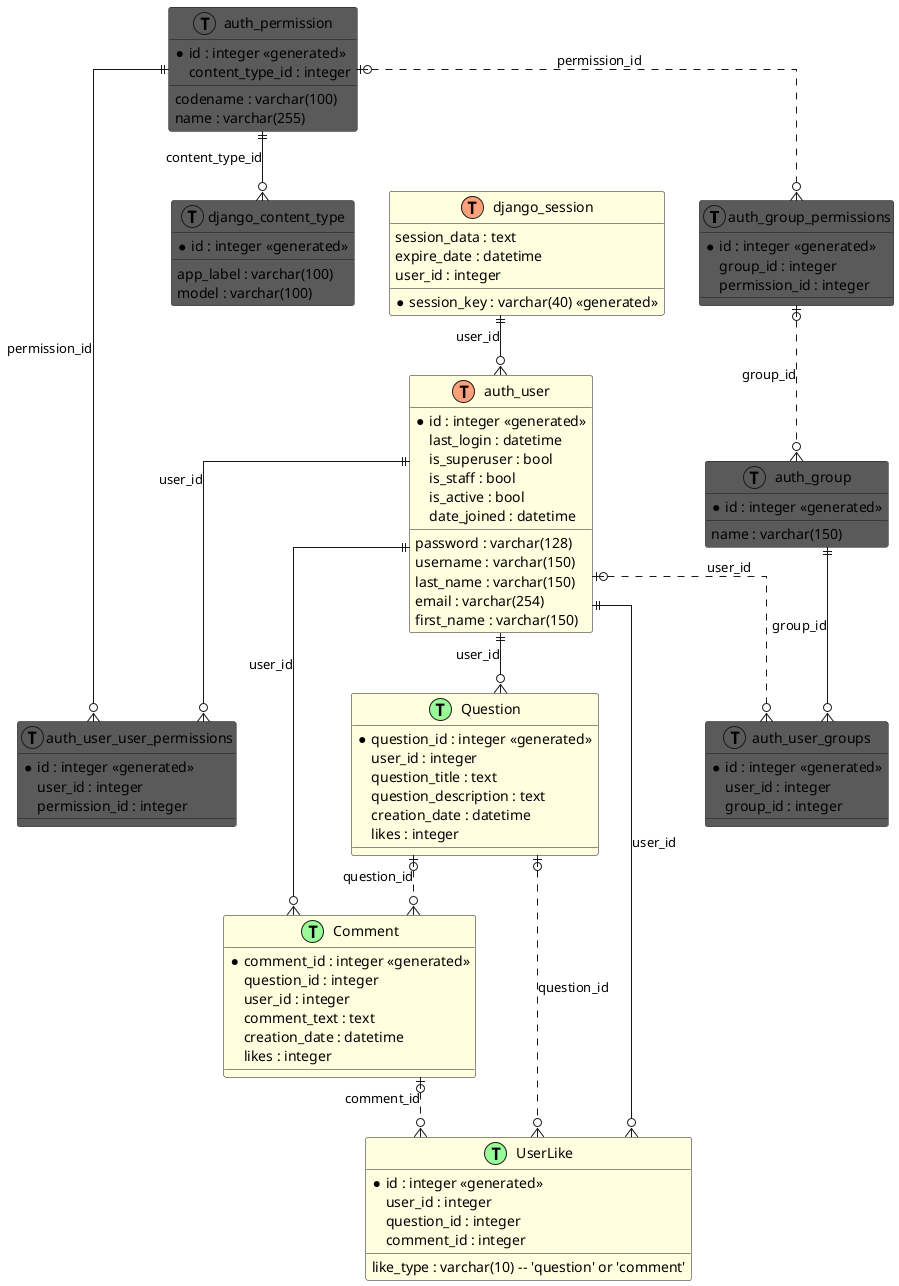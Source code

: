 @startuml ER_Diagram

' avoid problems with angled crows feet
skinparam linetype ortho

' Entity Definitions
entity "auth_group_permissions" as auth_group_permissions <<T, #5A5A5A>> #5A5A5A {
  * id : integer <<generated>>
  group_id : integer
  permission_id : integer
}

entity "auth_user_groups" as auth_user_groups <<T, #5A5A5A>> #5A5A5A {
  * id : integer <<generated>>
  user_id : integer
  group_id : integer
}

entity "auth_user_user_permissions" as auth_user_user_permissions <<T, #5A5A5A>> #5A5A5A {
  * id : integer <<generated>>
  user_id : integer
  permission_id : integer
}

entity "django_content_type" as django_content_type <<T, #5A5A5A>> #5A5A5A {
  * id : integer <<generated>>
  app_label : varchar(100)
  model : varchar(100)
}

entity "auth_permission" as auth_permission <<T, #5A5A5A>> #5A5A5A {
  * id : integer <<generated>>
  content_type_id : integer
  codename : varchar(100)
  name : varchar(255)
}

entity "auth_group" as auth_group <<T, #5A5A5A>> #5A5A5A {
  * id : integer <<generated>>
  name : varchar(150)
}

entity "django_session" as django_session <<T, #FFA07A>> #ffffe0 {
  * session_key : varchar(40) <<generated>>
  session_data : text
  expire_date : datetime
  user_id : integer
}

entity "Question" as Question <<T, #98FB98>> #ffffe0 {
  * question_id : integer <<generated>>
  user_id : integer
  question_title : text
  question_description : text
  creation_date : datetime
  likes : integer
}

entity "Comment" as Comment <<T, #98FB98>> #ffffe0 {
  * comment_id : integer <<generated>>
  question_id : integer
  user_id : integer
  comment_text : text
  creation_date : datetime
  likes : integer
}

entity "auth_user" as auth_user <<T, #FFA07A>> #ffffe0 {
  * id : integer <<generated>>
  password : varchar(128)
  last_login : datetime
  is_superuser : bool
  username : varchar(150)
  last_name : varchar(150)
  email : varchar(254)
  is_staff : bool
  is_active : bool
  date_joined : datetime
  first_name : varchar(150)
}

entity "UserLike" as UserLike <<T, #98FB98>> #ffffe0 {
  * id : integer <<generated>>
  user_id : integer
  question_id : integer
  comment_id : integer
  like_type : varchar(10) -- 'question' or 'comment'
}

' Relationships
auth_user ||--o{ auth_user_user_permissions : user_id
auth_permission ||--o{ auth_user_user_permissions : permission_id

auth_group_permissions |o..o{ auth_group : group_id
auth_permission |o..o{ auth_group_permissions : permission_id

auth_user |o..o{ auth_user_groups : user_id
auth_group ||--o{ auth_user_groups : group_id

auth_user ||--o{ Question : user_id

Question |o..o{ Comment : question_id
auth_user ||--o{ Comment : user_id

Question |o..o{ UserLike : question_id
auth_user ||--o{ UserLike : user_id
Comment |o..o{ UserLike : comment_id

django_session ||--o{ auth_user : user_id

auth_permission ||--o{ django_content_type : content_type_id

@enduml
